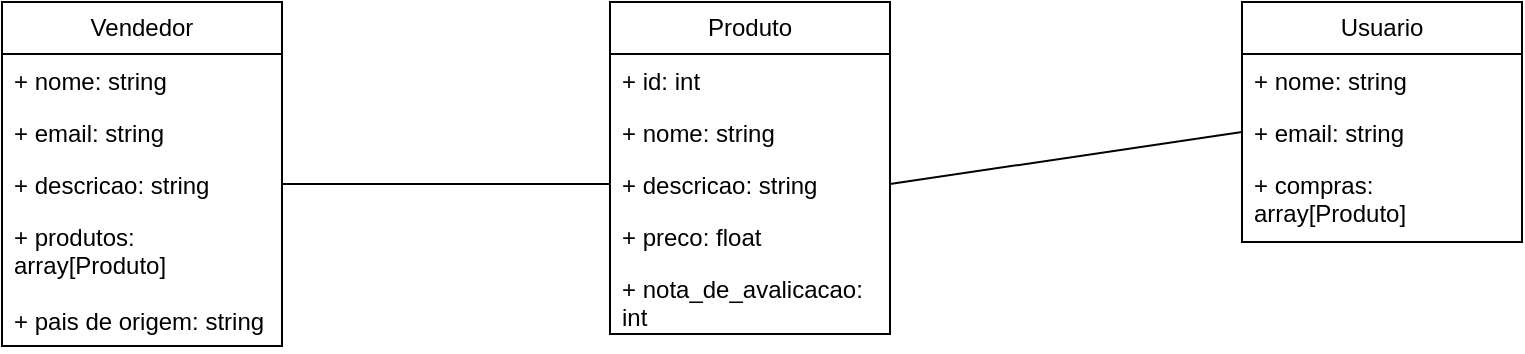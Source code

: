<mxfile version="27.1.4">
  <diagram name="Página-1" id="nF12pDvcKC0zUYROpIUN">
    <mxGraphModel dx="1382" dy="790" grid="1" gridSize="10" guides="1" tooltips="1" connect="1" arrows="1" fold="1" page="1" pageScale="1" pageWidth="827" pageHeight="1169" math="0" shadow="0">
      <root>
        <mxCell id="0" />
        <mxCell id="1" parent="0" />
        <mxCell id="FdY34BbTGLnVHsPEEQUI-1" value="Vendedor" style="swimlane;fontStyle=0;childLayout=stackLayout;horizontal=1;startSize=26;fillColor=none;horizontalStack=0;resizeParent=1;resizeParentMax=0;resizeLast=0;collapsible=1;marginBottom=0;whiteSpace=wrap;html=1;" vertex="1" parent="1">
          <mxGeometry x="40" y="90" width="140" height="172" as="geometry" />
        </mxCell>
        <mxCell id="FdY34BbTGLnVHsPEEQUI-2" value="+ nome: string" style="text;strokeColor=none;fillColor=none;align=left;verticalAlign=top;spacingLeft=4;spacingRight=4;overflow=hidden;rotatable=0;points=[[0,0.5],[1,0.5]];portConstraint=eastwest;whiteSpace=wrap;html=1;" vertex="1" parent="FdY34BbTGLnVHsPEEQUI-1">
          <mxGeometry y="26" width="140" height="26" as="geometry" />
        </mxCell>
        <mxCell id="FdY34BbTGLnVHsPEEQUI-21" value="+ email: string" style="text;strokeColor=none;fillColor=none;align=left;verticalAlign=top;spacingLeft=4;spacingRight=4;overflow=hidden;rotatable=0;points=[[0,0.5],[1,0.5]];portConstraint=eastwest;whiteSpace=wrap;html=1;" vertex="1" parent="FdY34BbTGLnVHsPEEQUI-1">
          <mxGeometry y="52" width="140" height="26" as="geometry" />
        </mxCell>
        <mxCell id="FdY34BbTGLnVHsPEEQUI-3" value="+ descricao: string" style="text;strokeColor=none;fillColor=none;align=left;verticalAlign=top;spacingLeft=4;spacingRight=4;overflow=hidden;rotatable=0;points=[[0,0.5],[1,0.5]];portConstraint=eastwest;whiteSpace=wrap;html=1;" vertex="1" parent="FdY34BbTGLnVHsPEEQUI-1">
          <mxGeometry y="78" width="140" height="26" as="geometry" />
        </mxCell>
        <mxCell id="FdY34BbTGLnVHsPEEQUI-4" value="+ produtos: array[Produto]" style="text;strokeColor=none;fillColor=none;align=left;verticalAlign=top;spacingLeft=4;spacingRight=4;overflow=hidden;rotatable=0;points=[[0,0.5],[1,0.5]];portConstraint=eastwest;whiteSpace=wrap;html=1;" vertex="1" parent="FdY34BbTGLnVHsPEEQUI-1">
          <mxGeometry y="104" width="140" height="42" as="geometry" />
        </mxCell>
        <mxCell id="FdY34BbTGLnVHsPEEQUI-10" value="+ pais de origem: string" style="text;strokeColor=none;fillColor=none;align=left;verticalAlign=top;spacingLeft=4;spacingRight=4;overflow=hidden;rotatable=0;points=[[0,0.5],[1,0.5]];portConstraint=eastwest;whiteSpace=wrap;html=1;" vertex="1" parent="FdY34BbTGLnVHsPEEQUI-1">
          <mxGeometry y="146" width="140" height="26" as="geometry" />
        </mxCell>
        <mxCell id="FdY34BbTGLnVHsPEEQUI-6" value="Produto" style="swimlane;fontStyle=0;childLayout=stackLayout;horizontal=1;startSize=26;fillColor=none;horizontalStack=0;resizeParent=1;resizeParentMax=0;resizeLast=0;collapsible=1;marginBottom=0;whiteSpace=wrap;html=1;" vertex="1" parent="1">
          <mxGeometry x="344" y="90" width="140" height="166" as="geometry" />
        </mxCell>
        <mxCell id="FdY34BbTGLnVHsPEEQUI-22" value="+ id: int" style="text;strokeColor=none;fillColor=none;align=left;verticalAlign=top;spacingLeft=4;spacingRight=4;overflow=hidden;rotatable=0;points=[[0,0.5],[1,0.5]];portConstraint=eastwest;whiteSpace=wrap;html=1;" vertex="1" parent="FdY34BbTGLnVHsPEEQUI-6">
          <mxGeometry y="26" width="140" height="26" as="geometry" />
        </mxCell>
        <mxCell id="FdY34BbTGLnVHsPEEQUI-7" value="+ nome: string" style="text;strokeColor=none;fillColor=none;align=left;verticalAlign=top;spacingLeft=4;spacingRight=4;overflow=hidden;rotatable=0;points=[[0,0.5],[1,0.5]];portConstraint=eastwest;whiteSpace=wrap;html=1;" vertex="1" parent="FdY34BbTGLnVHsPEEQUI-6">
          <mxGeometry y="52" width="140" height="26" as="geometry" />
        </mxCell>
        <mxCell id="FdY34BbTGLnVHsPEEQUI-8" value="+ descricao: string" style="text;strokeColor=none;fillColor=none;align=left;verticalAlign=top;spacingLeft=4;spacingRight=4;overflow=hidden;rotatable=0;points=[[0,0.5],[1,0.5]];portConstraint=eastwest;whiteSpace=wrap;html=1;" vertex="1" parent="FdY34BbTGLnVHsPEEQUI-6">
          <mxGeometry y="78" width="140" height="26" as="geometry" />
        </mxCell>
        <mxCell id="FdY34BbTGLnVHsPEEQUI-9" value="+ preco: float" style="text;strokeColor=none;fillColor=none;align=left;verticalAlign=top;spacingLeft=4;spacingRight=4;overflow=hidden;rotatable=0;points=[[0,0.5],[1,0.5]];portConstraint=eastwest;whiteSpace=wrap;html=1;" vertex="1" parent="FdY34BbTGLnVHsPEEQUI-6">
          <mxGeometry y="104" width="140" height="26" as="geometry" />
        </mxCell>
        <mxCell id="FdY34BbTGLnVHsPEEQUI-12" value="+ nota_de_avalicacao: int" style="text;strokeColor=none;fillColor=none;align=left;verticalAlign=top;spacingLeft=4;spacingRight=4;overflow=hidden;rotatable=0;points=[[0,0.5],[1,0.5]];portConstraint=eastwest;whiteSpace=wrap;html=1;" vertex="1" parent="FdY34BbTGLnVHsPEEQUI-6">
          <mxGeometry y="130" width="140" height="36" as="geometry" />
        </mxCell>
        <mxCell id="FdY34BbTGLnVHsPEEQUI-13" style="rounded=0;orthogonalLoop=1;jettySize=auto;html=1;exitX=1;exitY=0.5;exitDx=0;exitDy=0;entryX=0;entryY=0.5;entryDx=0;entryDy=0;endArrow=none;startFill=0;" edge="1" parent="1" source="FdY34BbTGLnVHsPEEQUI-3" target="FdY34BbTGLnVHsPEEQUI-8">
          <mxGeometry relative="1" as="geometry" />
        </mxCell>
        <mxCell id="FdY34BbTGLnVHsPEEQUI-14" value="Usuario" style="swimlane;fontStyle=0;childLayout=stackLayout;horizontal=1;startSize=26;fillColor=none;horizontalStack=0;resizeParent=1;resizeParentMax=0;resizeLast=0;collapsible=1;marginBottom=0;whiteSpace=wrap;html=1;" vertex="1" parent="1">
          <mxGeometry x="660" y="90" width="140" height="120" as="geometry" />
        </mxCell>
        <mxCell id="FdY34BbTGLnVHsPEEQUI-15" value="+ nome: string" style="text;strokeColor=none;fillColor=none;align=left;verticalAlign=top;spacingLeft=4;spacingRight=4;overflow=hidden;rotatable=0;points=[[0,0.5],[1,0.5]];portConstraint=eastwest;whiteSpace=wrap;html=1;" vertex="1" parent="FdY34BbTGLnVHsPEEQUI-14">
          <mxGeometry y="26" width="140" height="26" as="geometry" />
        </mxCell>
        <mxCell id="FdY34BbTGLnVHsPEEQUI-16" value="+ email: string" style="text;strokeColor=none;fillColor=none;align=left;verticalAlign=top;spacingLeft=4;spacingRight=4;overflow=hidden;rotatable=0;points=[[0,0.5],[1,0.5]];portConstraint=eastwest;whiteSpace=wrap;html=1;" vertex="1" parent="FdY34BbTGLnVHsPEEQUI-14">
          <mxGeometry y="52" width="140" height="26" as="geometry" />
        </mxCell>
        <mxCell id="FdY34BbTGLnVHsPEEQUI-17" value="+ compras: array[Produto]" style="text;strokeColor=none;fillColor=none;align=left;verticalAlign=top;spacingLeft=4;spacingRight=4;overflow=hidden;rotatable=0;points=[[0,0.5],[1,0.5]];portConstraint=eastwest;whiteSpace=wrap;html=1;" vertex="1" parent="FdY34BbTGLnVHsPEEQUI-14">
          <mxGeometry y="78" width="140" height="42" as="geometry" />
        </mxCell>
        <mxCell id="FdY34BbTGLnVHsPEEQUI-19" style="edgeStyle=none;rounded=0;orthogonalLoop=1;jettySize=auto;html=1;exitX=0;exitY=0.5;exitDx=0;exitDy=0;entryX=1;entryY=0.5;entryDx=0;entryDy=0;endArrow=none;startFill=0;" edge="1" parent="1" source="FdY34BbTGLnVHsPEEQUI-16" target="FdY34BbTGLnVHsPEEQUI-8">
          <mxGeometry relative="1" as="geometry" />
        </mxCell>
      </root>
    </mxGraphModel>
  </diagram>
</mxfile>
